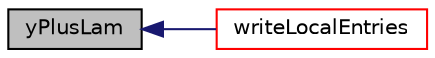 digraph "yPlusLam"
{
  bgcolor="transparent";
  edge [fontname="Helvetica",fontsize="10",labelfontname="Helvetica",labelfontsize="10"];
  node [fontname="Helvetica",fontsize="10",shape=record];
  rankdir="LR";
  Node434 [label="yPlusLam",height=0.2,width=0.4,color="black", fillcolor="grey75", style="filled", fontcolor="black"];
  Node434 -> Node435 [dir="back",color="midnightblue",fontsize="10",style="solid",fontname="Helvetica"];
  Node435 [label="writeLocalEntries",height=0.2,width=0.4,color="red",URL="$a32133.html#a320f9d385b60c3b94e52b9e3d7164231",tooltip="Write local wall function variables. "];
}
